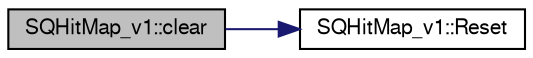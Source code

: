digraph "SQHitMap_v1::clear"
{
  bgcolor="transparent";
  edge [fontname="FreeSans",fontsize="10",labelfontname="FreeSans",labelfontsize="10"];
  node [fontname="FreeSans",fontsize="10",shape=record];
  rankdir="LR";
  Node1 [label="SQHitMap_v1::clear",height=0.2,width=0.4,color="black", fillcolor="grey75", style="filled" fontcolor="black"];
  Node1 -> Node2 [color="midnightblue",fontsize="10",style="solid",fontname="FreeSans"];
  Node2 [label="SQHitMap_v1::Reset",height=0.2,width=0.4,color="black",URL="$d2/d62/classSQHitMap__v1.html#aea1b50285fd892c00424fe312c03be2e",tooltip="Clear Event. "];
}
